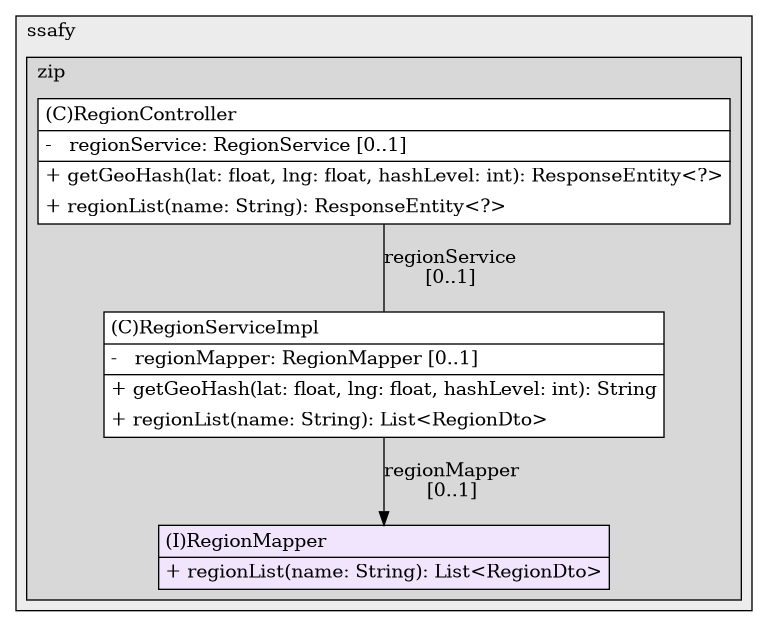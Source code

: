 @startuml

/' diagram meta data start
config=StructureConfiguration;
{
  "projectClassification": {
    "searchMode": "OpenProject", // OpenProject, AllProjects
    "includedProjects": "",
    "pathEndKeywords": "*.impl",
    "isClientPath": "",
    "isClientName": "",
    "isTestPath": "",
    "isTestName": "",
    "isMappingPath": "",
    "isMappingName": "",
    "isDataAccessPath": "",
    "isDataAccessName": "",
    "isDataStructurePath": "",
    "isDataStructureName": "",
    "isInterfaceStructuresPath": "",
    "isInterfaceStructuresName": "",
    "isEntryPointPath": "",
    "isEntryPointName": "",
    "treatFinalFieldsAsMandatory": false
  },
  "graphRestriction": {
    "classPackageExcludeFilter": "",
    "classPackageIncludeFilter": "",
    "classNameExcludeFilter": "",
    "classNameIncludeFilter": "",
    "methodNameExcludeFilter": "",
    "methodNameIncludeFilter": "",
    "removeByInheritance": "", // inheritance/annotation based filtering is done in a second step
    "removeByAnnotation": "",
    "removeByClassPackage": "", // cleanup the graph after inheritance/annotation based filtering is done
    "removeByClassName": "",
    "cutMappings": false,
    "cutEnum": true,
    "cutTests": true,
    "cutClient": true,
    "cutDataAccess": false,
    "cutInterfaceStructures": false,
    "cutDataStructures": false,
    "cutGetterAndSetter": true,
    "cutConstructors": true
  },
  "graphTraversal": {
    "forwardDepth": 6,
    "backwardDepth": 6,
    "classPackageExcludeFilter": "",
    "classPackageIncludeFilter": "",
    "classNameExcludeFilter": "",
    "classNameIncludeFilter": "",
    "methodNameExcludeFilter": "",
    "methodNameIncludeFilter": "",
    "hideMappings": false,
    "hideDataStructures": false,
    "hidePrivateMethods": true,
    "hideInterfaceCalls": true, // indirection: implementation -> interface (is hidden) -> implementation
    "onlyShowApplicationEntryPoints": false, // root node is included
    "useMethodCallsForStructureDiagram": "ForwardOnly" // ForwardOnly, BothDirections, No
  },
  "details": {
    "aggregation": "GroupByClass", // ByClass, GroupByClass, None
    "showClassGenericTypes": true,
    "showMethods": true,
    "showMethodParameterNames": true,
    "showMethodParameterTypes": true,
    "showMethodReturnType": true,
    "showPackageLevels": 2,
    "showDetailedClassStructure": true
  },
  "rootClass": "com.ssafy.zip.region.model.mapper.RegionMapper",
  "extensionCallbackMethod": "" // qualified.class.name#methodName - signature: public static String method(String)
}
diagram meta data end '/



digraph g {
    rankdir="TB"
    splines=polyline
    

'nodes 
subgraph cluster_109727380 { 
   	label=ssafy
	labeljust=l
	fillcolor="#ececec"
	style=filled
   
   subgraph cluster_82814151 { 
   	label=zip
	labeljust=l
	fillcolor="#d8d8d8"
	style=filled
   
   RegionController849016450[
	label=<<TABLE BORDER="1" CELLBORDER="0" CELLPADDING="4" CELLSPACING="0">
<TR><TD ALIGN="LEFT" >(C)RegionController</TD></TR>
<HR/>
<TR><TD ALIGN="LEFT" >-   regionService: RegionService [0..1]</TD></TR>
<HR/>
<TR><TD ALIGN="LEFT" >+ getGeoHash(lat: float, lng: float, hashLevel: int): ResponseEntity&lt;?&gt;</TD></TR>
<TR><TD ALIGN="LEFT" >+ regionList(name: String): ResponseEntity&lt;?&gt;</TD></TR>
</TABLE>>
	style=filled
	margin=0
	shape=plaintext
	fillcolor="#FFFFFF"
];

RegionMapper757705228[
	label=<<TABLE BORDER="1" CELLBORDER="0" CELLPADDING="4" CELLSPACING="0">
<TR><TD ALIGN="LEFT" >(I)RegionMapper</TD></TR>
<HR/>
<TR><TD ALIGN="LEFT" >+ regionList(name: String): List&lt;RegionDto&gt;</TD></TR>
</TABLE>>
	style=filled
	margin=0
	shape=plaintext
	fillcolor="#F1E5FD"
];

RegionServiceImpl1134341046[
	label=<<TABLE BORDER="1" CELLBORDER="0" CELLPADDING="4" CELLSPACING="0">
<TR><TD ALIGN="LEFT" >(C)RegionServiceImpl</TD></TR>
<HR/>
<TR><TD ALIGN="LEFT" >-   regionMapper: RegionMapper [0..1]</TD></TR>
<HR/>
<TR><TD ALIGN="LEFT" >+ getGeoHash(lat: float, lng: float, hashLevel: int): String</TD></TR>
<TR><TD ALIGN="LEFT" >+ regionList(name: String): List&lt;RegionDto&gt;</TD></TR>
</TABLE>>
	style=filled
	margin=0
	shape=plaintext
	fillcolor="#FFFFFF"
];
} 
} 

'edges    
RegionController849016450 -> RegionServiceImpl1134341046[label="regionService
[0..1]", arrowhead=none];
RegionServiceImpl1134341046 -> RegionMapper757705228[label="regionMapper
[0..1]"];
    
}
@enduml